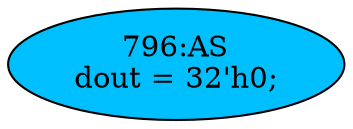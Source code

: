 strict digraph "" {
	node [label="\N"];
	"796:AS"	 [ast="<pyverilog.vparser.ast.Assign object at 0x7f0a38eae910>",
		def_var="['dout']",
		fillcolor=deepskyblue,
		label="796:AS
dout = 32'h0;",
		statements="[]",
		style=filled,
		typ=Assign,
		use_var="[]"];
}
